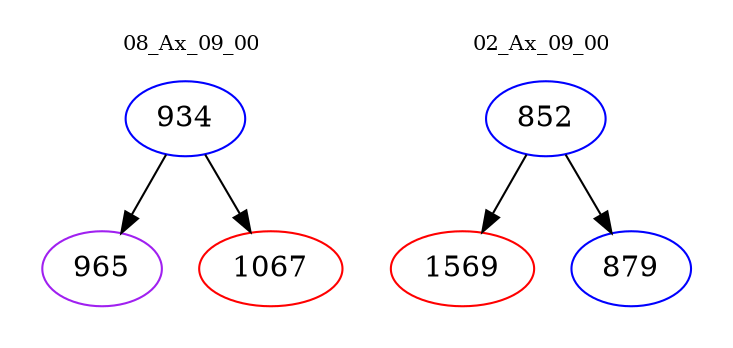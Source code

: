 digraph{
subgraph cluster_0 {
color = white
label = "08_Ax_09_00";
fontsize=10;
T0_934 [label="934", color="blue"]
T0_934 -> T0_965 [color="black"]
T0_965 [label="965", color="purple"]
T0_934 -> T0_1067 [color="black"]
T0_1067 [label="1067", color="red"]
}
subgraph cluster_1 {
color = white
label = "02_Ax_09_00";
fontsize=10;
T1_852 [label="852", color="blue"]
T1_852 -> T1_1569 [color="black"]
T1_1569 [label="1569", color="red"]
T1_852 -> T1_879 [color="black"]
T1_879 [label="879", color="blue"]
}
}
